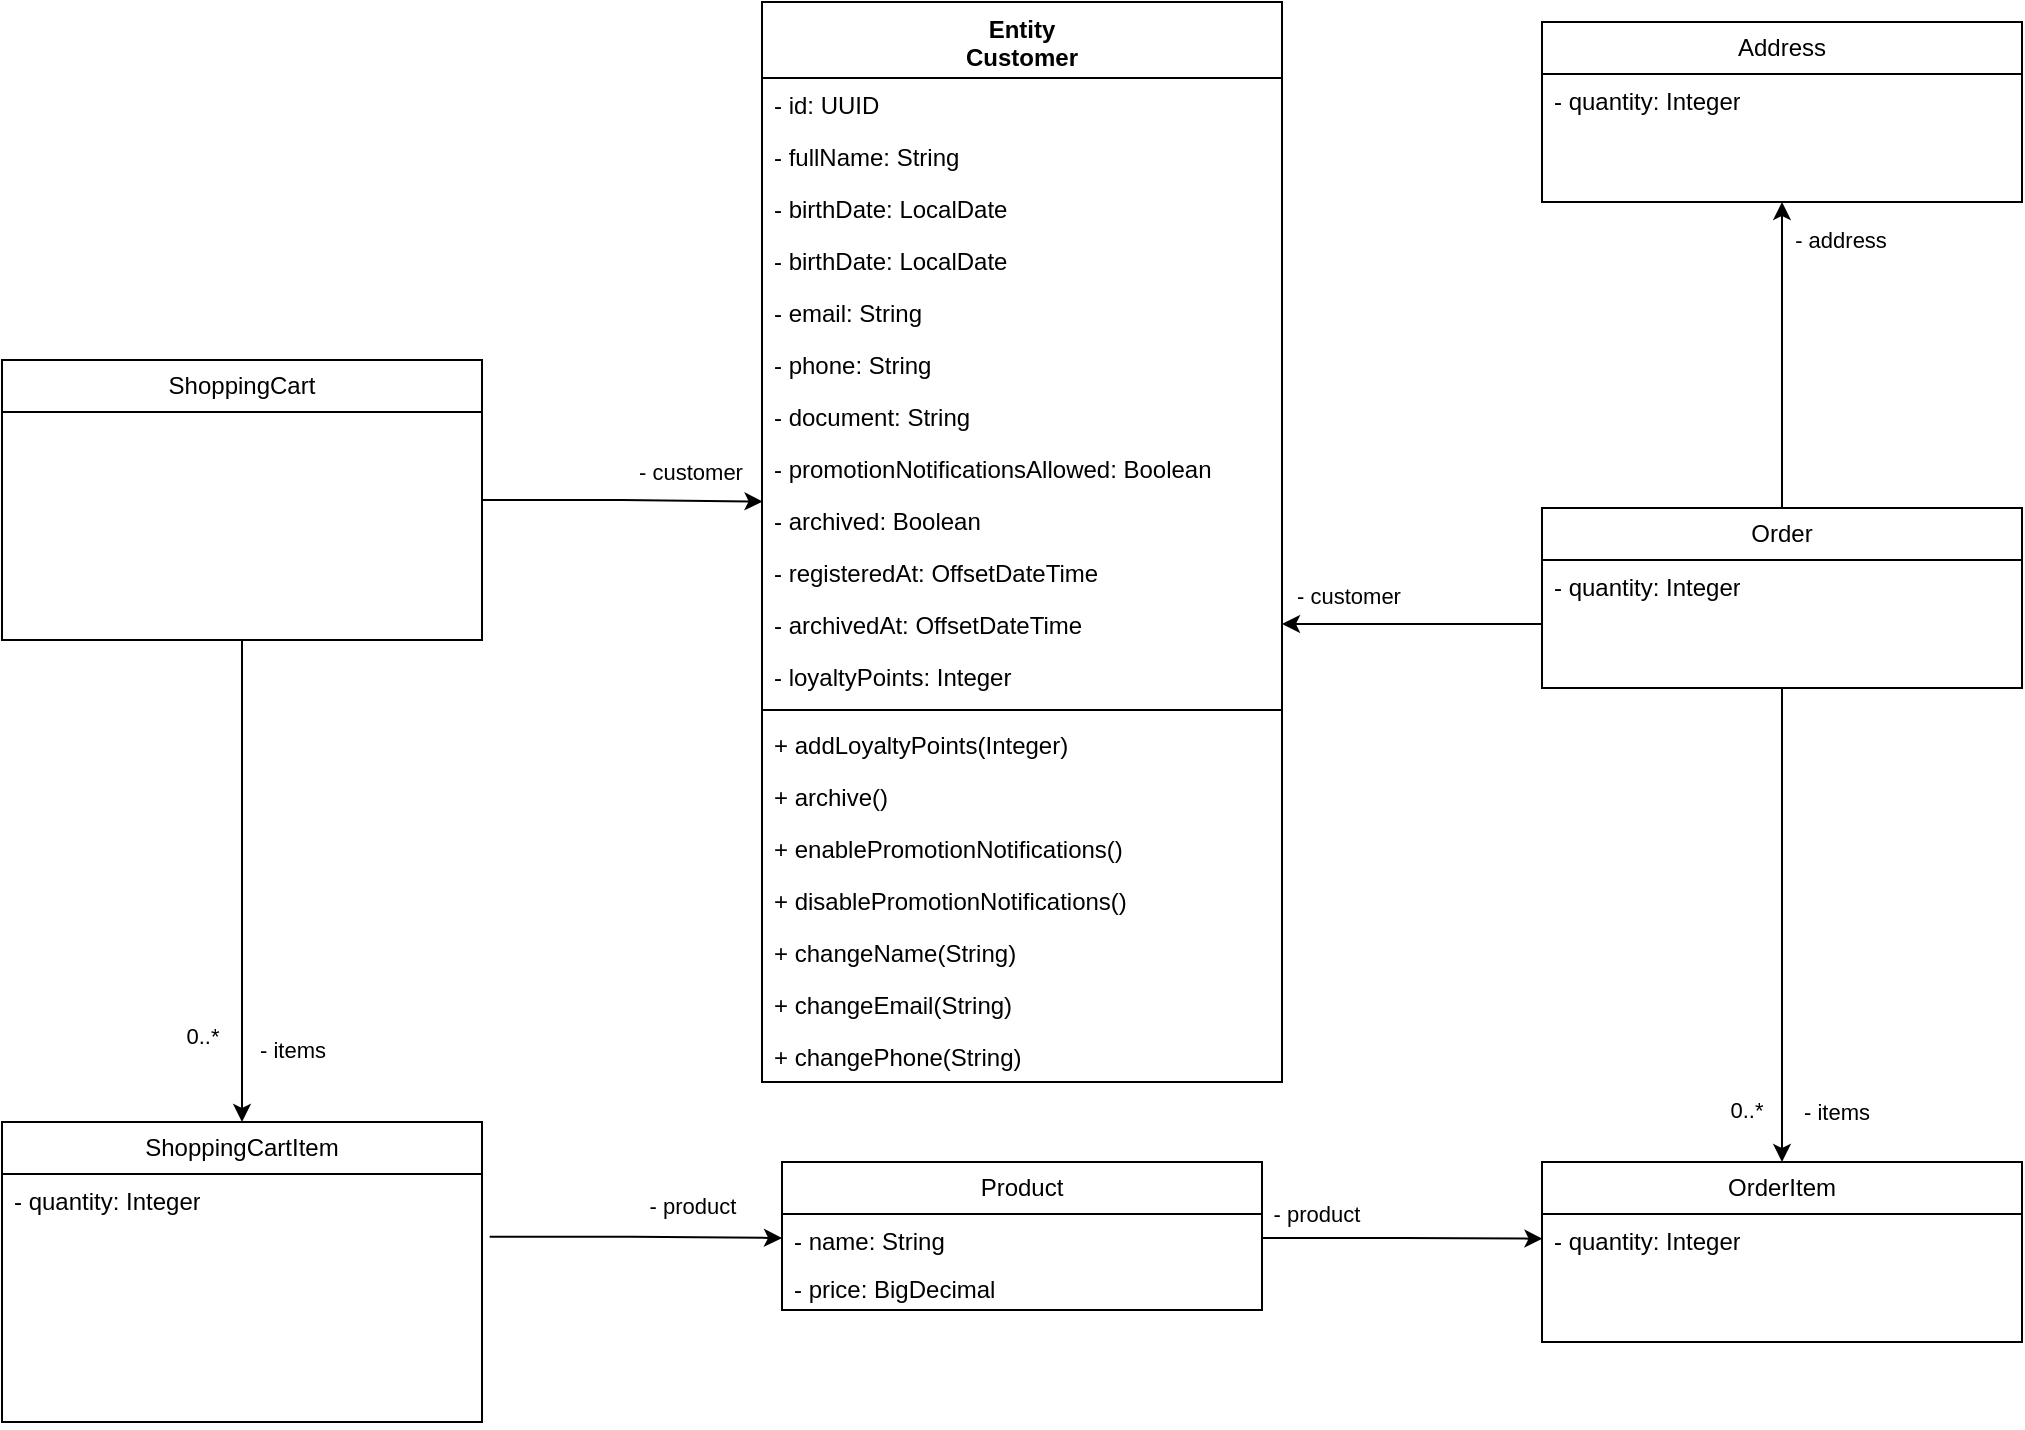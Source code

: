 <mxfile version="28.1.2" pages="2">
  <diagram name="Página-1" id="hTQnR02Jz5LzhCjwchZL">
    <mxGraphModel dx="1045" dy="1589" grid="1" gridSize="10" guides="1" tooltips="1" connect="1" arrows="1" fold="1" page="1" pageScale="1" pageWidth="3300" pageHeight="4681" math="0" shadow="0">
      <root>
        <mxCell id="0" />
        <mxCell id="1" parent="0" />
        <UserObject label="Entity&lt;div&gt;Customer&lt;/div&gt;" id="ZPLqWDzhOzUQgujK66Ed-5">
          <mxCell style="swimlane;fontStyle=1;align=center;verticalAlign=top;childLayout=stackLayout;horizontal=1;startSize=38;horizontalStack=0;resizeParent=1;resizeParentMax=0;resizeLast=0;collapsible=1;marginBottom=0;whiteSpace=wrap;html=1;" vertex="1" parent="1">
            <mxGeometry x="690" y="380" width="260" height="540" as="geometry" />
          </mxCell>
        </UserObject>
        <mxCell id="ZPLqWDzhOzUQgujK66Ed-6" value="- id: UUID" style="text;strokeColor=none;fillColor=none;align=left;verticalAlign=top;spacingLeft=4;spacingRight=4;overflow=hidden;rotatable=0;points=[[0,0.5],[1,0.5]];portConstraint=eastwest;whiteSpace=wrap;html=1;" vertex="1" parent="ZPLqWDzhOzUQgujK66Ed-5">
          <mxGeometry y="38" width="260" height="26" as="geometry" />
        </mxCell>
        <mxCell id="ZPLqWDzhOzUQgujK66Ed-12" value="-&amp;nbsp;fullName: String" style="text;strokeColor=none;fillColor=none;align=left;verticalAlign=top;spacingLeft=4;spacingRight=4;overflow=hidden;rotatable=0;points=[[0,0.5],[1,0.5]];portConstraint=eastwest;whiteSpace=wrap;html=1;" vertex="1" parent="ZPLqWDzhOzUQgujK66Ed-5">
          <mxGeometry y="64" width="260" height="26" as="geometry" />
        </mxCell>
        <mxCell id="Ghfbu1brbd5fPBeI6bi_-27" value="-&amp;nbsp;birthDate: LocalDate" style="text;strokeColor=none;fillColor=none;align=left;verticalAlign=top;spacingLeft=4;spacingRight=4;overflow=hidden;rotatable=0;points=[[0,0.5],[1,0.5]];portConstraint=eastwest;whiteSpace=wrap;html=1;" vertex="1" parent="ZPLqWDzhOzUQgujK66Ed-5">
          <mxGeometry y="90" width="260" height="26" as="geometry" />
        </mxCell>
        <mxCell id="ZPLqWDzhOzUQgujK66Ed-13" value="-&amp;nbsp;birthDate: LocalDate" style="text;strokeColor=none;fillColor=none;align=left;verticalAlign=top;spacingLeft=4;spacingRight=4;overflow=hidden;rotatable=0;points=[[0,0.5],[1,0.5]];portConstraint=eastwest;whiteSpace=wrap;html=1;" vertex="1" parent="ZPLqWDzhOzUQgujK66Ed-5">
          <mxGeometry y="116" width="260" height="26" as="geometry" />
        </mxCell>
        <mxCell id="ZPLqWDzhOzUQgujK66Ed-14" value="-&amp;nbsp;email: String" style="text;strokeColor=none;fillColor=none;align=left;verticalAlign=top;spacingLeft=4;spacingRight=4;overflow=hidden;rotatable=0;points=[[0,0.5],[1,0.5]];portConstraint=eastwest;whiteSpace=wrap;html=1;" vertex="1" parent="ZPLqWDzhOzUQgujK66Ed-5">
          <mxGeometry y="142" width="260" height="26" as="geometry" />
        </mxCell>
        <mxCell id="ZPLqWDzhOzUQgujK66Ed-15" value="-&amp;nbsp;phone: String" style="text;strokeColor=none;fillColor=none;align=left;verticalAlign=top;spacingLeft=4;spacingRight=4;overflow=hidden;rotatable=0;points=[[0,0.5],[1,0.5]];portConstraint=eastwest;whiteSpace=wrap;html=1;" vertex="1" parent="ZPLqWDzhOzUQgujK66Ed-5">
          <mxGeometry y="168" width="260" height="26" as="geometry" />
        </mxCell>
        <mxCell id="ZPLqWDzhOzUQgujK66Ed-16" value="-&amp;nbsp;document: String" style="text;strokeColor=none;fillColor=none;align=left;verticalAlign=top;spacingLeft=4;spacingRight=4;overflow=hidden;rotatable=0;points=[[0,0.5],[1,0.5]];portConstraint=eastwest;whiteSpace=wrap;html=1;" vertex="1" parent="ZPLqWDzhOzUQgujK66Ed-5">
          <mxGeometry y="194" width="260" height="26" as="geometry" />
        </mxCell>
        <mxCell id="ZPLqWDzhOzUQgujK66Ed-17" value="-&amp;nbsp;promotionNotificationsAllowed: Boolean" style="text;strokeColor=none;fillColor=none;align=left;verticalAlign=top;spacingLeft=4;spacingRight=4;overflow=hidden;rotatable=0;points=[[0,0.5],[1,0.5]];portConstraint=eastwest;whiteSpace=wrap;html=1;" vertex="1" parent="ZPLqWDzhOzUQgujK66Ed-5">
          <mxGeometry y="220" width="260" height="26" as="geometry" />
        </mxCell>
        <mxCell id="ZPLqWDzhOzUQgujK66Ed-18" value="-&amp;nbsp;archived: Boolean" style="text;strokeColor=none;fillColor=none;align=left;verticalAlign=top;spacingLeft=4;spacingRight=4;overflow=hidden;rotatable=0;points=[[0,0.5],[1,0.5]];portConstraint=eastwest;whiteSpace=wrap;html=1;" vertex="1" parent="ZPLqWDzhOzUQgujK66Ed-5">
          <mxGeometry y="246" width="260" height="26" as="geometry" />
        </mxCell>
        <mxCell id="ZPLqWDzhOzUQgujK66Ed-19" value="-&amp;nbsp;registeredAt: OffsetDateTime" style="text;strokeColor=none;fillColor=none;align=left;verticalAlign=top;spacingLeft=4;spacingRight=4;overflow=hidden;rotatable=0;points=[[0,0.5],[1,0.5]];portConstraint=eastwest;whiteSpace=wrap;html=1;" vertex="1" parent="ZPLqWDzhOzUQgujK66Ed-5">
          <mxGeometry y="272" width="260" height="26" as="geometry" />
        </mxCell>
        <mxCell id="Ghfbu1brbd5fPBeI6bi_-2" value="-&amp;nbsp;archivedAt: OffsetDateTime" style="text;strokeColor=none;fillColor=none;align=left;verticalAlign=top;spacingLeft=4;spacingRight=4;overflow=hidden;rotatable=0;points=[[0,0.5],[1,0.5]];portConstraint=eastwest;whiteSpace=wrap;html=1;" vertex="1" parent="ZPLqWDzhOzUQgujK66Ed-5">
          <mxGeometry y="298" width="260" height="26" as="geometry" />
        </mxCell>
        <mxCell id="Ghfbu1brbd5fPBeI6bi_-3" value="-&amp;nbsp;loyaltyPoints: Integer" style="text;strokeColor=none;fillColor=none;align=left;verticalAlign=top;spacingLeft=4;spacingRight=4;overflow=hidden;rotatable=0;points=[[0,0.5],[1,0.5]];portConstraint=eastwest;whiteSpace=wrap;html=1;" vertex="1" parent="ZPLqWDzhOzUQgujK66Ed-5">
          <mxGeometry y="324" width="260" height="26" as="geometry" />
        </mxCell>
        <mxCell id="ZPLqWDzhOzUQgujK66Ed-7" value="" style="line;strokeWidth=1;fillColor=none;align=left;verticalAlign=middle;spacingTop=-1;spacingLeft=3;spacingRight=3;rotatable=0;labelPosition=right;points=[];portConstraint=eastwest;strokeColor=inherit;" vertex="1" parent="ZPLqWDzhOzUQgujK66Ed-5">
          <mxGeometry y="350" width="260" height="8" as="geometry" />
        </mxCell>
        <mxCell id="ZPLqWDzhOzUQgujK66Ed-8" value="+ addLoyalty&lt;span style=&quot;background-color: transparent; color: light-dark(rgb(0, 0, 0), rgb(255, 255, 255));&quot;&gt;Points(Integer)&lt;/span&gt;" style="text;strokeColor=none;fillColor=none;align=left;verticalAlign=top;spacingLeft=4;spacingRight=4;overflow=hidden;rotatable=0;points=[[0,0.5],[1,0.5]];portConstraint=eastwest;whiteSpace=wrap;html=1;" vertex="1" parent="ZPLqWDzhOzUQgujK66Ed-5">
          <mxGeometry y="358" width="260" height="26" as="geometry" />
        </mxCell>
        <mxCell id="Ghfbu1brbd5fPBeI6bi_-6" value="+ archive()" style="text;strokeColor=none;fillColor=none;align=left;verticalAlign=top;spacingLeft=4;spacingRight=4;overflow=hidden;rotatable=0;points=[[0,0.5],[1,0.5]];portConstraint=eastwest;whiteSpace=wrap;html=1;" vertex="1" parent="ZPLqWDzhOzUQgujK66Ed-5">
          <mxGeometry y="384" width="260" height="26" as="geometry" />
        </mxCell>
        <mxCell id="Ghfbu1brbd5fPBeI6bi_-7" value="+ enablePromotionNotifications()" style="text;strokeColor=none;fillColor=none;align=left;verticalAlign=top;spacingLeft=4;spacingRight=4;overflow=hidden;rotatable=0;points=[[0,0.5],[1,0.5]];portConstraint=eastwest;whiteSpace=wrap;html=1;" vertex="1" parent="ZPLqWDzhOzUQgujK66Ed-5">
          <mxGeometry y="410" width="260" height="26" as="geometry" />
        </mxCell>
        <mxCell id="Ghfbu1brbd5fPBeI6bi_-8" value="+ disablePromotionNotifications()" style="text;strokeColor=none;fillColor=none;align=left;verticalAlign=top;spacingLeft=4;spacingRight=4;overflow=hidden;rotatable=0;points=[[0,0.5],[1,0.5]];portConstraint=eastwest;whiteSpace=wrap;html=1;" vertex="1" parent="ZPLqWDzhOzUQgujK66Ed-5">
          <mxGeometry y="436" width="260" height="26" as="geometry" />
        </mxCell>
        <mxCell id="Ghfbu1brbd5fPBeI6bi_-9" value="+ changeName(String)" style="text;strokeColor=none;fillColor=none;align=left;verticalAlign=top;spacingLeft=4;spacingRight=4;overflow=hidden;rotatable=0;points=[[0,0.5],[1,0.5]];portConstraint=eastwest;whiteSpace=wrap;html=1;" vertex="1" parent="ZPLqWDzhOzUQgujK66Ed-5">
          <mxGeometry y="462" width="260" height="26" as="geometry" />
        </mxCell>
        <mxCell id="Ghfbu1brbd5fPBeI6bi_-10" value="+ changeEmail(String)" style="text;strokeColor=none;fillColor=none;align=left;verticalAlign=top;spacingLeft=4;spacingRight=4;overflow=hidden;rotatable=0;points=[[0,0.5],[1,0.5]];portConstraint=eastwest;whiteSpace=wrap;html=1;" vertex="1" parent="ZPLqWDzhOzUQgujK66Ed-5">
          <mxGeometry y="488" width="260" height="26" as="geometry" />
        </mxCell>
        <mxCell id="Ghfbu1brbd5fPBeI6bi_-11" value="+&amp;nbsp;changePhone(String)" style="text;strokeColor=none;fillColor=none;align=left;verticalAlign=top;spacingLeft=4;spacingRight=4;overflow=hidden;rotatable=0;points=[[0,0.5],[1,0.5]];portConstraint=eastwest;whiteSpace=wrap;html=1;" vertex="1" parent="ZPLqWDzhOzUQgujK66Ed-5">
          <mxGeometry y="514" width="260" height="26" as="geometry" />
        </mxCell>
        <mxCell id="Ghfbu1brbd5fPBeI6bi_-22" style="edgeStyle=orthogonalEdgeStyle;rounded=0;orthogonalLoop=1;jettySize=auto;html=1;entryX=0.5;entryY=0;entryDx=0;entryDy=0;" edge="1" parent="1" source="Ghfbu1brbd5fPBeI6bi_-12" target="Ghfbu1brbd5fPBeI6bi_-16">
          <mxGeometry relative="1" as="geometry" />
        </mxCell>
        <mxCell id="Ghfbu1brbd5fPBeI6bi_-23" value="- items" style="edgeLabel;html=1;align=center;verticalAlign=middle;resizable=0;points=[];" vertex="1" connectable="0" parent="Ghfbu1brbd5fPBeI6bi_-22">
          <mxGeometry x="0.674" y="4" relative="1" as="geometry">
            <mxPoint x="21" y="3" as="offset" />
          </mxGeometry>
        </mxCell>
        <mxCell id="Ghfbu1brbd5fPBeI6bi_-25" value="0..*" style="edgeLabel;html=1;align=center;verticalAlign=middle;resizable=0;points=[];" vertex="1" connectable="0" parent="Ghfbu1brbd5fPBeI6bi_-22">
          <mxGeometry x="0.444" relative="1" as="geometry">
            <mxPoint x="-20" y="24" as="offset" />
          </mxGeometry>
        </mxCell>
        <mxCell id="Ghfbu1brbd5fPBeI6bi_-46" style="edgeStyle=orthogonalEdgeStyle;rounded=0;orthogonalLoop=1;jettySize=auto;html=1;entryX=0.001;entryY=0.145;entryDx=0;entryDy=0;entryPerimeter=0;" edge="1" parent="1" source="Ghfbu1brbd5fPBeI6bi_-12" target="ZPLqWDzhOzUQgujK66Ed-18">
          <mxGeometry relative="1" as="geometry" />
        </mxCell>
        <mxCell id="Ghfbu1brbd5fPBeI6bi_-47" value="- customer" style="edgeLabel;html=1;align=center;verticalAlign=middle;resizable=0;points=[];" vertex="1" connectable="0" parent="Ghfbu1brbd5fPBeI6bi_-46">
          <mxGeometry x="0.134" y="3" relative="1" as="geometry">
            <mxPoint x="25" y="-12" as="offset" />
          </mxGeometry>
        </mxCell>
        <mxCell id="Ghfbu1brbd5fPBeI6bi_-12" value="ShoppingCart" style="swimlane;fontStyle=0;childLayout=stackLayout;horizontal=1;startSize=26;fillColor=none;horizontalStack=0;resizeParent=1;resizeParentMax=0;resizeLast=0;collapsible=1;marginBottom=0;whiteSpace=wrap;html=1;" vertex="1" parent="1">
          <mxGeometry x="310" y="559" width="240" height="140" as="geometry" />
        </mxCell>
        <mxCell id="Ghfbu1brbd5fPBeI6bi_-16" value="ShoppingCartItem" style="swimlane;fontStyle=0;childLayout=stackLayout;horizontal=1;startSize=26;fillColor=none;horizontalStack=0;resizeParent=1;resizeParentMax=0;resizeLast=0;collapsible=1;marginBottom=0;whiteSpace=wrap;html=1;" vertex="1" parent="1">
          <mxGeometry x="310" y="940" width="240" height="150" as="geometry" />
        </mxCell>
        <mxCell id="Ghfbu1brbd5fPBeI6bi_-18" value="- quantity: Integer" style="text;strokeColor=none;fillColor=none;align=left;verticalAlign=top;spacingLeft=4;spacingRight=4;overflow=hidden;rotatable=0;points=[[0,0.5],[1,0.5]];portConstraint=eastwest;whiteSpace=wrap;html=1;" vertex="1" parent="Ghfbu1brbd5fPBeI6bi_-16">
          <mxGeometry y="26" width="240" height="124" as="geometry" />
        </mxCell>
        <mxCell id="Ghfbu1brbd5fPBeI6bi_-20" style="edgeStyle=orthogonalEdgeStyle;rounded=0;orthogonalLoop=1;jettySize=auto;html=1;entryX=0;entryY=0.5;entryDx=0;entryDy=0;exitX=1.016;exitY=0.253;exitDx=0;exitDy=0;exitPerimeter=0;" edge="1" parent="1" source="Ghfbu1brbd5fPBeI6bi_-18" target="Ghfbu1brbd5fPBeI6bi_-31">
          <mxGeometry relative="1" as="geometry">
            <mxPoint x="680" y="988" as="targetPoint" />
          </mxGeometry>
        </mxCell>
        <mxCell id="Ghfbu1brbd5fPBeI6bi_-21" value="- product" style="edgeLabel;html=1;align=center;verticalAlign=middle;resizable=0;points=[];" vertex="1" connectable="0" parent="Ghfbu1brbd5fPBeI6bi_-20">
          <mxGeometry x="0.26" y="-1" relative="1" as="geometry">
            <mxPoint x="9" y="-17" as="offset" />
          </mxGeometry>
        </mxCell>
        <mxCell id="Ghfbu1brbd5fPBeI6bi_-30" value="Product" style="swimlane;fontStyle=0;childLayout=stackLayout;horizontal=1;startSize=26;fillColor=none;horizontalStack=0;resizeParent=1;resizeParentMax=0;resizeLast=0;collapsible=1;marginBottom=0;whiteSpace=wrap;html=1;" vertex="1" parent="1">
          <mxGeometry x="700" y="960" width="240" height="74" as="geometry" />
        </mxCell>
        <mxCell id="Ghfbu1brbd5fPBeI6bi_-31" value="- name: String" style="text;strokeColor=none;fillColor=none;align=left;verticalAlign=top;spacingLeft=4;spacingRight=4;overflow=hidden;rotatable=0;points=[[0,0.5],[1,0.5]];portConstraint=eastwest;whiteSpace=wrap;html=1;" vertex="1" parent="Ghfbu1brbd5fPBeI6bi_-30">
          <mxGeometry y="26" width="240" height="24" as="geometry" />
        </mxCell>
        <mxCell id="Ghfbu1brbd5fPBeI6bi_-34" value="- price: BigDecimal" style="text;strokeColor=none;fillColor=none;align=left;verticalAlign=top;spacingLeft=4;spacingRight=4;overflow=hidden;rotatable=0;points=[[0,0.5],[1,0.5]];portConstraint=eastwest;whiteSpace=wrap;html=1;" vertex="1" parent="Ghfbu1brbd5fPBeI6bi_-30">
          <mxGeometry y="50" width="240" height="24" as="geometry" />
        </mxCell>
        <mxCell id="Ghfbu1brbd5fPBeI6bi_-35" value="OrderItem" style="swimlane;fontStyle=0;childLayout=stackLayout;horizontal=1;startSize=26;fillColor=none;horizontalStack=0;resizeParent=1;resizeParentMax=0;resizeLast=0;collapsible=1;marginBottom=0;whiteSpace=wrap;html=1;" vertex="1" parent="1">
          <mxGeometry x="1080" y="960" width="240" height="90" as="geometry" />
        </mxCell>
        <mxCell id="Ghfbu1brbd5fPBeI6bi_-36" value="- quantity: Integer" style="text;strokeColor=none;fillColor=none;align=left;verticalAlign=top;spacingLeft=4;spacingRight=4;overflow=hidden;rotatable=0;points=[[0,0.5],[1,0.5]];portConstraint=eastwest;whiteSpace=wrap;html=1;" vertex="1" parent="Ghfbu1brbd5fPBeI6bi_-35">
          <mxGeometry y="26" width="240" height="64" as="geometry" />
        </mxCell>
        <mxCell id="Ghfbu1brbd5fPBeI6bi_-38" style="edgeStyle=orthogonalEdgeStyle;rounded=0;orthogonalLoop=1;jettySize=auto;html=1;entryX=0.001;entryY=0.193;entryDx=0;entryDy=0;entryPerimeter=0;" edge="1" parent="1" source="Ghfbu1brbd5fPBeI6bi_-31" target="Ghfbu1brbd5fPBeI6bi_-36">
          <mxGeometry relative="1" as="geometry">
            <mxPoint x="1090" y="1000" as="targetPoint" />
          </mxGeometry>
        </mxCell>
        <mxCell id="Ghfbu1brbd5fPBeI6bi_-39" value="- product" style="edgeLabel;html=1;align=center;verticalAlign=middle;resizable=0;points=[];" vertex="1" connectable="0" parent="Ghfbu1brbd5fPBeI6bi_-38">
          <mxGeometry x="0.137" y="1" relative="1" as="geometry">
            <mxPoint x="-53" y="-12" as="offset" />
          </mxGeometry>
        </mxCell>
        <mxCell id="Ghfbu1brbd5fPBeI6bi_-48" style="edgeStyle=orthogonalEdgeStyle;rounded=0;orthogonalLoop=1;jettySize=auto;html=1;" edge="1" parent="1" source="Ghfbu1brbd5fPBeI6bi_-40" target="Ghfbu1brbd5fPBeI6bi_-42">
          <mxGeometry relative="1" as="geometry" />
        </mxCell>
        <mxCell id="Ghfbu1brbd5fPBeI6bi_-52" value="- address" style="edgeLabel;html=1;align=center;verticalAlign=middle;resizable=0;points=[];" vertex="1" connectable="0" parent="Ghfbu1brbd5fPBeI6bi_-48">
          <mxGeometry x="0.583" y="2" relative="1" as="geometry">
            <mxPoint x="31" y="-13" as="offset" />
          </mxGeometry>
        </mxCell>
        <mxCell id="Ghfbu1brbd5fPBeI6bi_-49" style="edgeStyle=orthogonalEdgeStyle;rounded=0;orthogonalLoop=1;jettySize=auto;html=1;" edge="1" parent="1" source="Ghfbu1brbd5fPBeI6bi_-40" target="Ghfbu1brbd5fPBeI6bi_-35">
          <mxGeometry relative="1" as="geometry" />
        </mxCell>
        <mxCell id="Ghfbu1brbd5fPBeI6bi_-50" value="- items" style="edgeLabel;html=1;align=center;verticalAlign=middle;resizable=0;points=[];" vertex="1" connectable="0" parent="Ghfbu1brbd5fPBeI6bi_-49">
          <mxGeometry x="0.746" y="1" relative="1" as="geometry">
            <mxPoint x="26" y="5" as="offset" />
          </mxGeometry>
        </mxCell>
        <mxCell id="Ghfbu1brbd5fPBeI6bi_-51" value="0..*" style="edgeLabel;html=1;align=center;verticalAlign=middle;resizable=0;points=[];" vertex="1" connectable="0" parent="Ghfbu1brbd5fPBeI6bi_-49">
          <mxGeometry x="0.706" y="-1" relative="1" as="geometry">
            <mxPoint x="-17" y="9" as="offset" />
          </mxGeometry>
        </mxCell>
        <mxCell id="Ghfbu1brbd5fPBeI6bi_-40" value="Order" style="swimlane;fontStyle=0;childLayout=stackLayout;horizontal=1;startSize=26;fillColor=none;horizontalStack=0;resizeParent=1;resizeParentMax=0;resizeLast=0;collapsible=1;marginBottom=0;whiteSpace=wrap;html=1;" vertex="1" parent="1">
          <mxGeometry x="1080" y="633" width="240" height="90" as="geometry" />
        </mxCell>
        <mxCell id="Ghfbu1brbd5fPBeI6bi_-41" value="- quantity: Integer" style="text;strokeColor=none;fillColor=none;align=left;verticalAlign=top;spacingLeft=4;spacingRight=4;overflow=hidden;rotatable=0;points=[[0,0.5],[1,0.5]];portConstraint=eastwest;whiteSpace=wrap;html=1;" vertex="1" parent="Ghfbu1brbd5fPBeI6bi_-40">
          <mxGeometry y="26" width="240" height="64" as="geometry" />
        </mxCell>
        <mxCell id="Ghfbu1brbd5fPBeI6bi_-42" value="Address" style="swimlane;fontStyle=0;childLayout=stackLayout;horizontal=1;startSize=26;fillColor=none;horizontalStack=0;resizeParent=1;resizeParentMax=0;resizeLast=0;collapsible=1;marginBottom=0;whiteSpace=wrap;html=1;" vertex="1" parent="1">
          <mxGeometry x="1080" y="390" width="240" height="90" as="geometry" />
        </mxCell>
        <mxCell id="Ghfbu1brbd5fPBeI6bi_-43" value="- quantity: Integer" style="text;strokeColor=none;fillColor=none;align=left;verticalAlign=top;spacingLeft=4;spacingRight=4;overflow=hidden;rotatable=0;points=[[0,0.5],[1,0.5]];portConstraint=eastwest;whiteSpace=wrap;html=1;" vertex="1" parent="Ghfbu1brbd5fPBeI6bi_-42">
          <mxGeometry y="26" width="240" height="64" as="geometry" />
        </mxCell>
        <mxCell id="Ghfbu1brbd5fPBeI6bi_-44" style="edgeStyle=orthogonalEdgeStyle;rounded=0;orthogonalLoop=1;jettySize=auto;html=1;entryX=1;entryY=0.5;entryDx=0;entryDy=0;" edge="1" parent="1" source="Ghfbu1brbd5fPBeI6bi_-41" target="Ghfbu1brbd5fPBeI6bi_-2">
          <mxGeometry relative="1" as="geometry">
            <mxPoint x="948" y="688" as="targetPoint" />
          </mxGeometry>
        </mxCell>
        <mxCell id="Ghfbu1brbd5fPBeI6bi_-53" value="- customer" style="edgeLabel;html=1;align=center;verticalAlign=middle;resizable=0;points=[];" vertex="1" connectable="0" parent="Ghfbu1brbd5fPBeI6bi_-44">
          <mxGeometry x="0.561" y="1" relative="1" as="geometry">
            <mxPoint x="4" y="-15" as="offset" />
          </mxGeometry>
        </mxCell>
      </root>
    </mxGraphModel>
  </diagram>
  <diagram id="CVPk5BoOFrOtsQpGuD-l" name="Página-2">
    <mxGraphModel dx="784" dy="1192" grid="1" gridSize="10" guides="1" tooltips="1" connect="1" arrows="1" fold="1" page="1" pageScale="1" pageWidth="827" pageHeight="1169" math="0" shadow="0">
      <root>
        <mxCell id="0" />
        <mxCell id="1" parent="0" />
        <mxCell id="pXMzfPeEzTICscj_2Iap-1" value="teste" style="whiteSpace=wrap;html=1;" vertex="1" parent="1">
          <mxGeometry x="250" y="430" width="120" height="60" as="geometry" />
        </mxCell>
      </root>
    </mxGraphModel>
  </diagram>
</mxfile>
